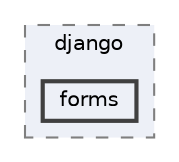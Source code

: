 digraph "C:/Users/LukeMabie/documents/Development/Password_Saver_Using_Django-master/venv/Lib/site-packages/django/forms"
{
 // LATEX_PDF_SIZE
  bgcolor="transparent";
  edge [fontname=Helvetica,fontsize=10,labelfontname=Helvetica,labelfontsize=10];
  node [fontname=Helvetica,fontsize=10,shape=box,height=0.2,width=0.4];
  compound=true
  subgraph clusterdir_fd6995093b1bd7e4f343e90421fa64e3 {
    graph [ bgcolor="#edf0f7", pencolor="grey50", label="django", fontname=Helvetica,fontsize=10 style="filled,dashed", URL="dir_fd6995093b1bd7e4f343e90421fa64e3.html",tooltip=""]
  dir_9313f1e7287328a10ef48676bc33ab03 [label="forms", fillcolor="#edf0f7", color="grey25", style="filled,bold", URL="dir_9313f1e7287328a10ef48676bc33ab03.html",tooltip=""];
  }
}
